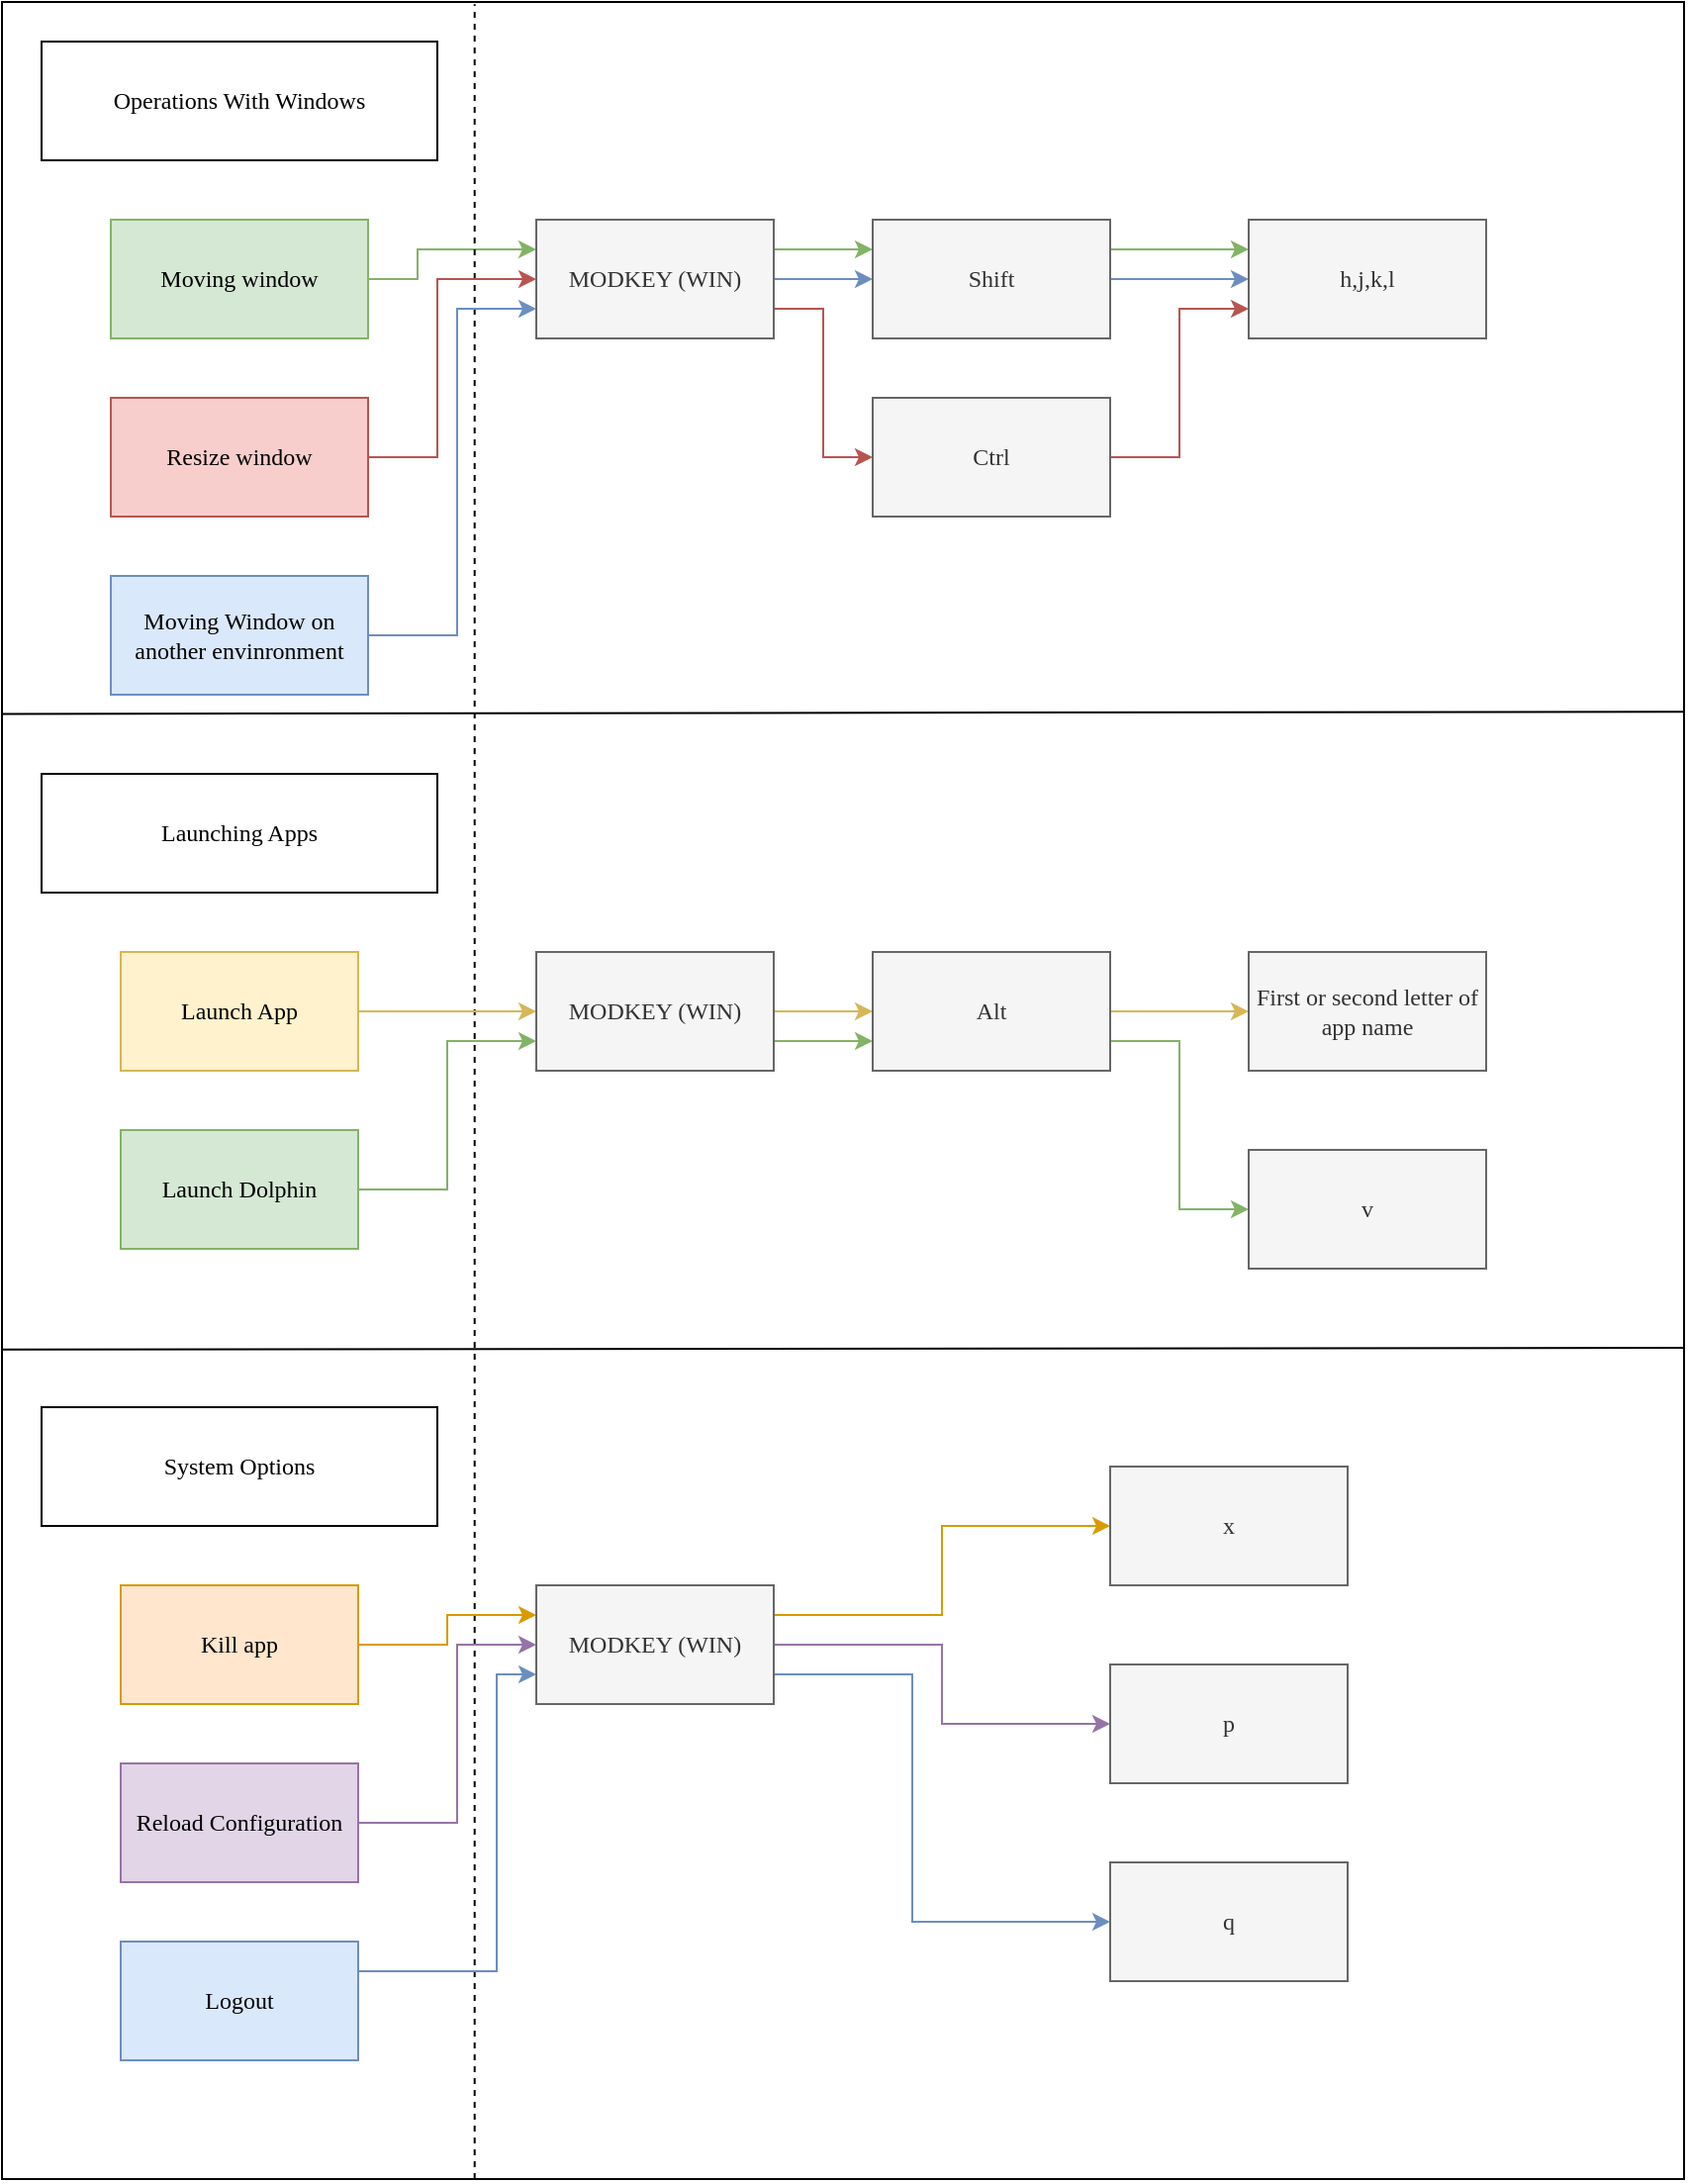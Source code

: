 <mxfile version="13.0.3" type="device"><diagram id="ygWRPfSl4UBPdQxkMT9w" name="Page-1"><mxGraphModel dx="1092" dy="880" grid="1" gridSize="10" guides="1" tooltips="1" connect="1" arrows="1" fold="1" page="1" pageScale="1" pageWidth="850" pageHeight="1100" math="0" shadow="0"><root><mxCell id="0"/><mxCell id="1" parent="0"/><mxCell id="_fjV7nr4yww7iJqiAjra-1" value="" style="rounded=0;whiteSpace=wrap;html=1;fillColor=none;" vertex="1" parent="1"><mxGeometry width="850" height="1100" as="geometry"/></mxCell><mxCell id="_fjV7nr4yww7iJqiAjra-2" value="Operations With Windows" style="rounded=0;whiteSpace=wrap;html=1;fontFamily=Lucida Console;" vertex="1" parent="1"><mxGeometry x="20" y="20" width="200" height="60" as="geometry"/></mxCell><mxCell id="_fjV7nr4yww7iJqiAjra-7" style="edgeStyle=orthogonalEdgeStyle;rounded=0;orthogonalLoop=1;jettySize=auto;html=1;exitX=1;exitY=0.5;exitDx=0;exitDy=0;fontFamily=Lucida Console;fillColor=#d5e8d4;strokeColor=#82b366;entryX=0;entryY=0.25;entryDx=0;entryDy=0;" edge="1" parent="1" source="_fjV7nr4yww7iJqiAjra-3" target="_fjV7nr4yww7iJqiAjra-5"><mxGeometry relative="1" as="geometry"><Array as="points"><mxPoint x="210" y="140"/><mxPoint x="210" y="125"/></Array></mxGeometry></mxCell><mxCell id="_fjV7nr4yww7iJqiAjra-3" value="Moving window" style="rounded=0;whiteSpace=wrap;html=1;fillColor=#d5e8d4;fontFamily=Lucida Console;strokeColor=#82b366;" vertex="1" parent="1"><mxGeometry x="55" y="110" width="130" height="60" as="geometry"/></mxCell><mxCell id="_fjV7nr4yww7iJqiAjra-4" value="" style="endArrow=none;dashed=1;html=1;fontFamily=Lucida Console;entryX=0.281;entryY=0.001;entryDx=0;entryDy=0;entryPerimeter=0;exitX=0.281;exitY=1;exitDx=0;exitDy=0;exitPerimeter=0;" edge="1" parent="1" source="_fjV7nr4yww7iJqiAjra-1" target="_fjV7nr4yww7iJqiAjra-1"><mxGeometry width="50" height="50" relative="1" as="geometry"><mxPoint x="400" y="440" as="sourcePoint"/><mxPoint x="450" y="390" as="targetPoint"/></mxGeometry></mxCell><mxCell id="_fjV7nr4yww7iJqiAjra-8" style="edgeStyle=orthogonalEdgeStyle;rounded=0;orthogonalLoop=1;jettySize=auto;html=1;exitX=1;exitY=0.25;exitDx=0;exitDy=0;fontFamily=Lucida Console;fillColor=#d5e8d4;strokeColor=#82b366;entryX=0;entryY=0.25;entryDx=0;entryDy=0;" edge="1" parent="1" source="_fjV7nr4yww7iJqiAjra-5" target="_fjV7nr4yww7iJqiAjra-6"><mxGeometry relative="1" as="geometry"/></mxCell><mxCell id="_fjV7nr4yww7iJqiAjra-15" style="edgeStyle=orthogonalEdgeStyle;rounded=0;orthogonalLoop=1;jettySize=auto;html=1;exitX=1;exitY=0.75;exitDx=0;exitDy=0;entryX=0;entryY=0.5;entryDx=0;entryDy=0;fontFamily=Lucida Console;fillColor=#f8cecc;strokeColor=#b85450;" edge="1" parent="1" source="_fjV7nr4yww7iJqiAjra-5" target="_fjV7nr4yww7iJqiAjra-13"><mxGeometry relative="1" as="geometry"/></mxCell><mxCell id="_fjV7nr4yww7iJqiAjra-20" style="edgeStyle=orthogonalEdgeStyle;rounded=0;orthogonalLoop=1;jettySize=auto;html=1;exitX=1;exitY=0.5;exitDx=0;exitDy=0;fontFamily=Lucida Console;fillColor=#dae8fc;strokeColor=#6c8ebf;" edge="1" parent="1" source="_fjV7nr4yww7iJqiAjra-5" target="_fjV7nr4yww7iJqiAjra-6"><mxGeometry relative="1" as="geometry"/></mxCell><mxCell id="_fjV7nr4yww7iJqiAjra-5" value="MODKEY (WIN)" style="rounded=0;whiteSpace=wrap;html=1;fillColor=#f5f5f5;fontFamily=Lucida Console;strokeColor=#666666;fontColor=#333333;" vertex="1" parent="1"><mxGeometry x="270" y="110" width="120" height="60" as="geometry"/></mxCell><mxCell id="_fjV7nr4yww7iJqiAjra-10" style="edgeStyle=orthogonalEdgeStyle;rounded=0;orthogonalLoop=1;jettySize=auto;html=1;exitX=1;exitY=0.25;exitDx=0;exitDy=0;fontFamily=Lucida Console;fillColor=#d5e8d4;strokeColor=#82b366;entryX=0;entryY=0.25;entryDx=0;entryDy=0;" edge="1" parent="1" source="_fjV7nr4yww7iJqiAjra-6" target="_fjV7nr4yww7iJqiAjra-9"><mxGeometry relative="1" as="geometry"/></mxCell><mxCell id="_fjV7nr4yww7iJqiAjra-21" style="edgeStyle=orthogonalEdgeStyle;rounded=0;orthogonalLoop=1;jettySize=auto;html=1;exitX=1;exitY=0.5;exitDx=0;exitDy=0;entryX=0;entryY=0.5;entryDx=0;entryDy=0;fontFamily=Lucida Console;fillColor=#dae8fc;strokeColor=#6c8ebf;" edge="1" parent="1" source="_fjV7nr4yww7iJqiAjra-6" target="_fjV7nr4yww7iJqiAjra-9"><mxGeometry relative="1" as="geometry"/></mxCell><mxCell id="_fjV7nr4yww7iJqiAjra-6" value="Shift" style="rounded=0;whiteSpace=wrap;html=1;fillColor=#f5f5f5;fontFamily=Lucida Console;strokeColor=#666666;fontColor=#333333;" vertex="1" parent="1"><mxGeometry x="440" y="110" width="120" height="60" as="geometry"/></mxCell><mxCell id="_fjV7nr4yww7iJqiAjra-9" value="h,j,k,l" style="rounded=0;whiteSpace=wrap;html=1;fillColor=#f5f5f5;fontFamily=Lucida Console;strokeColor=#666666;fontColor=#333333;" vertex="1" parent="1"><mxGeometry x="630" y="110" width="120" height="60" as="geometry"/></mxCell><mxCell id="_fjV7nr4yww7iJqiAjra-12" style="edgeStyle=orthogonalEdgeStyle;rounded=0;orthogonalLoop=1;jettySize=auto;html=1;exitX=1;exitY=0.5;exitDx=0;exitDy=0;entryX=0;entryY=0.5;entryDx=0;entryDy=0;fontFamily=Lucida Console;fillColor=#f8cecc;strokeColor=#b85450;" edge="1" parent="1" source="_fjV7nr4yww7iJqiAjra-11" target="_fjV7nr4yww7iJqiAjra-5"><mxGeometry relative="1" as="geometry"><Array as="points"><mxPoint x="220" y="230"/><mxPoint x="220" y="140"/></Array></mxGeometry></mxCell><mxCell id="_fjV7nr4yww7iJqiAjra-11" value="Resize window" style="rounded=0;whiteSpace=wrap;html=1;fillColor=#f8cecc;fontFamily=Lucida Console;strokeColor=#b85450;" vertex="1" parent="1"><mxGeometry x="55" y="200" width="130" height="60" as="geometry"/></mxCell><mxCell id="_fjV7nr4yww7iJqiAjra-16" style="edgeStyle=orthogonalEdgeStyle;rounded=0;orthogonalLoop=1;jettySize=auto;html=1;exitX=1;exitY=0.5;exitDx=0;exitDy=0;entryX=0;entryY=0.75;entryDx=0;entryDy=0;fontFamily=Lucida Console;fillColor=#f8cecc;strokeColor=#b85450;" edge="1" parent="1" source="_fjV7nr4yww7iJqiAjra-13" target="_fjV7nr4yww7iJqiAjra-9"><mxGeometry relative="1" as="geometry"/></mxCell><mxCell id="_fjV7nr4yww7iJqiAjra-13" value="Ctrl" style="rounded=0;whiteSpace=wrap;html=1;fillColor=#f5f5f5;fontFamily=Lucida Console;strokeColor=#666666;fontColor=#333333;" vertex="1" parent="1"><mxGeometry x="440" y="200" width="120" height="60" as="geometry"/></mxCell><mxCell id="_fjV7nr4yww7iJqiAjra-19" style="edgeStyle=orthogonalEdgeStyle;rounded=0;orthogonalLoop=1;jettySize=auto;html=1;exitX=1;exitY=0.5;exitDx=0;exitDy=0;entryX=0;entryY=0.75;entryDx=0;entryDy=0;fontFamily=Lucida Console;fillColor=#dae8fc;strokeColor=#6c8ebf;" edge="1" parent="1" source="_fjV7nr4yww7iJqiAjra-18" target="_fjV7nr4yww7iJqiAjra-5"><mxGeometry relative="1" as="geometry"><Array as="points"><mxPoint x="230" y="320"/><mxPoint x="230" y="155"/></Array></mxGeometry></mxCell><mxCell id="_fjV7nr4yww7iJqiAjra-18" value="Moving Window on another envinronment" style="rounded=0;whiteSpace=wrap;html=1;fillColor=#dae8fc;fontFamily=Lucida Console;strokeColor=#6c8ebf;" vertex="1" parent="1"><mxGeometry x="55" y="290" width="130" height="60" as="geometry"/></mxCell><mxCell id="_fjV7nr4yww7iJqiAjra-22" value="" style="endArrow=none;html=1;fontFamily=Lucida Console;exitX=0;exitY=0.327;exitDx=0;exitDy=0;exitPerimeter=0;entryX=1;entryY=0.326;entryDx=0;entryDy=0;entryPerimeter=0;" edge="1" parent="1" source="_fjV7nr4yww7iJqiAjra-1" target="_fjV7nr4yww7iJqiAjra-1"><mxGeometry width="50" height="50" relative="1" as="geometry"><mxPoint x="410" y="400" as="sourcePoint"/><mxPoint x="730" y="360" as="targetPoint"/></mxGeometry></mxCell><mxCell id="_fjV7nr4yww7iJqiAjra-24" value="Launching Apps" style="rounded=0;whiteSpace=wrap;html=1;fontFamily=Lucida Console;" vertex="1" parent="1"><mxGeometry x="20" y="390" width="200" height="60" as="geometry"/></mxCell><mxCell id="_fjV7nr4yww7iJqiAjra-30" style="edgeStyle=orthogonalEdgeStyle;rounded=0;orthogonalLoop=1;jettySize=auto;html=1;exitX=1;exitY=0.5;exitDx=0;exitDy=0;fontFamily=Lucida Console;fillColor=#fff2cc;strokeColor=#d6b656;" edge="1" parent="1" source="_fjV7nr4yww7iJqiAjra-25" target="_fjV7nr4yww7iJqiAjra-27"><mxGeometry relative="1" as="geometry"/></mxCell><mxCell id="_fjV7nr4yww7iJqiAjra-25" value="Launch App" style="rounded=0;whiteSpace=wrap;html=1;fillColor=#fff2cc;fontFamily=Lucida Console;strokeColor=#d6b656;" vertex="1" parent="1"><mxGeometry x="60" y="480" width="120" height="60" as="geometry"/></mxCell><mxCell id="_fjV7nr4yww7iJqiAjra-31" style="edgeStyle=orthogonalEdgeStyle;rounded=0;orthogonalLoop=1;jettySize=auto;html=1;exitX=1;exitY=0.5;exitDx=0;exitDy=0;fontFamily=Lucida Console;fillColor=#fff2cc;strokeColor=#d6b656;" edge="1" parent="1" source="_fjV7nr4yww7iJqiAjra-27" target="_fjV7nr4yww7iJqiAjra-29"><mxGeometry relative="1" as="geometry"/></mxCell><mxCell id="_fjV7nr4yww7iJqiAjra-37" style="edgeStyle=orthogonalEdgeStyle;rounded=0;orthogonalLoop=1;jettySize=auto;html=1;exitX=1;exitY=0.75;exitDx=0;exitDy=0;entryX=0;entryY=0.75;entryDx=0;entryDy=0;fontFamily=Lucida Console;fillColor=#d5e8d4;strokeColor=#82b366;" edge="1" parent="1" source="_fjV7nr4yww7iJqiAjra-27" target="_fjV7nr4yww7iJqiAjra-29"><mxGeometry relative="1" as="geometry"/></mxCell><mxCell id="_fjV7nr4yww7iJqiAjra-27" value="MODKEY (WIN)" style="rounded=0;whiteSpace=wrap;html=1;fillColor=#f5f5f5;fontFamily=Lucida Console;strokeColor=#666666;fontColor=#333333;" vertex="1" parent="1"><mxGeometry x="270" y="480" width="120" height="60" as="geometry"/></mxCell><mxCell id="_fjV7nr4yww7iJqiAjra-33" style="edgeStyle=orthogonalEdgeStyle;rounded=0;orthogonalLoop=1;jettySize=auto;html=1;exitX=1;exitY=0.5;exitDx=0;exitDy=0;fontFamily=Lucida Console;fillColor=#fff2cc;strokeColor=#d6b656;" edge="1" parent="1" source="_fjV7nr4yww7iJqiAjra-29" target="_fjV7nr4yww7iJqiAjra-32"><mxGeometry relative="1" as="geometry"/></mxCell><mxCell id="_fjV7nr4yww7iJqiAjra-38" style="edgeStyle=orthogonalEdgeStyle;rounded=0;orthogonalLoop=1;jettySize=auto;html=1;exitX=1;exitY=0.75;exitDx=0;exitDy=0;entryX=0;entryY=0.5;entryDx=0;entryDy=0;fontFamily=Lucida Console;fillColor=#d5e8d4;strokeColor=#82b366;" edge="1" parent="1" source="_fjV7nr4yww7iJqiAjra-29" target="_fjV7nr4yww7iJqiAjra-35"><mxGeometry relative="1" as="geometry"/></mxCell><mxCell id="_fjV7nr4yww7iJqiAjra-29" value="Alt" style="rounded=0;whiteSpace=wrap;html=1;fillColor=#f5f5f5;fontFamily=Lucida Console;strokeColor=#666666;fontColor=#333333;" vertex="1" parent="1"><mxGeometry x="440" y="480" width="120" height="60" as="geometry"/></mxCell><mxCell id="_fjV7nr4yww7iJqiAjra-32" value="First or second letter of app name" style="rounded=0;whiteSpace=wrap;html=1;fillColor=#f5f5f5;fontFamily=Lucida Console;strokeColor=#666666;fontColor=#333333;" vertex="1" parent="1"><mxGeometry x="630" y="480" width="120" height="60" as="geometry"/></mxCell><mxCell id="_fjV7nr4yww7iJqiAjra-36" style="edgeStyle=orthogonalEdgeStyle;rounded=0;orthogonalLoop=1;jettySize=auto;html=1;exitX=1;exitY=0.5;exitDx=0;exitDy=0;entryX=0;entryY=0.75;entryDx=0;entryDy=0;fontFamily=Lucida Console;fillColor=#d5e8d4;strokeColor=#82b366;" edge="1" parent="1" source="_fjV7nr4yww7iJqiAjra-34" target="_fjV7nr4yww7iJqiAjra-27"><mxGeometry relative="1" as="geometry"/></mxCell><mxCell id="_fjV7nr4yww7iJqiAjra-34" value="Launch Dolphin" style="rounded=0;whiteSpace=wrap;html=1;fillColor=#d5e8d4;fontFamily=Lucida Console;strokeColor=#82b366;" vertex="1" parent="1"><mxGeometry x="60" y="570" width="120" height="60" as="geometry"/></mxCell><mxCell id="_fjV7nr4yww7iJqiAjra-35" value="v" style="rounded=0;whiteSpace=wrap;html=1;fillColor=#f5f5f5;fontFamily=Lucida Console;strokeColor=#666666;fontColor=#333333;" vertex="1" parent="1"><mxGeometry x="630" y="580" width="120" height="60" as="geometry"/></mxCell><mxCell id="_fjV7nr4yww7iJqiAjra-39" value="" style="endArrow=none;html=1;fontFamily=Lucida Console;exitX=0;exitY=0.619;exitDx=0;exitDy=0;exitPerimeter=0;entryX=1;entryY=0.326;entryDx=0;entryDy=0;entryPerimeter=0;" edge="1" parent="1" source="_fjV7nr4yww7iJqiAjra-1"><mxGeometry width="50" height="50" relative="1" as="geometry"><mxPoint y="681.1" as="sourcePoint"/><mxPoint x="850" y="680.0" as="targetPoint"/></mxGeometry></mxCell><mxCell id="_fjV7nr4yww7iJqiAjra-40" value="System Options" style="rounded=0;whiteSpace=wrap;html=1;fontFamily=Lucida Console;" vertex="1" parent="1"><mxGeometry x="20" y="710" width="200" height="60" as="geometry"/></mxCell><mxCell id="_fjV7nr4yww7iJqiAjra-44" style="edgeStyle=orthogonalEdgeStyle;rounded=0;orthogonalLoop=1;jettySize=auto;html=1;exitX=1;exitY=0.5;exitDx=0;exitDy=0;fontFamily=Lucida Console;fillColor=#ffe6cc;strokeColor=#d79b00;entryX=0;entryY=0.25;entryDx=0;entryDy=0;" edge="1" parent="1" source="_fjV7nr4yww7iJqiAjra-41" target="_fjV7nr4yww7iJqiAjra-42"><mxGeometry relative="1" as="geometry"/></mxCell><mxCell id="_fjV7nr4yww7iJqiAjra-41" value="Kill app" style="rounded=0;whiteSpace=wrap;html=1;fillColor=#ffe6cc;fontFamily=Lucida Console;strokeColor=#d79b00;" vertex="1" parent="1"><mxGeometry x="60" y="800" width="120" height="60" as="geometry"/></mxCell><mxCell id="_fjV7nr4yww7iJqiAjra-45" style="edgeStyle=orthogonalEdgeStyle;rounded=0;orthogonalLoop=1;jettySize=auto;html=1;exitX=1;exitY=0.25;exitDx=0;exitDy=0;entryX=0;entryY=0.5;entryDx=0;entryDy=0;fontFamily=Lucida Console;fillColor=#ffe6cc;strokeColor=#d79b00;" edge="1" parent="1" source="_fjV7nr4yww7iJqiAjra-42" target="_fjV7nr4yww7iJqiAjra-43"><mxGeometry relative="1" as="geometry"/></mxCell><mxCell id="_fjV7nr4yww7iJqiAjra-49" style="edgeStyle=orthogonalEdgeStyle;rounded=0;orthogonalLoop=1;jettySize=auto;html=1;exitX=1;exitY=0.5;exitDx=0;exitDy=0;fontFamily=Lucida Console;fillColor=#e1d5e7;strokeColor=#9673a6;" edge="1" parent="1" source="_fjV7nr4yww7iJqiAjra-42" target="_fjV7nr4yww7iJqiAjra-48"><mxGeometry relative="1" as="geometry"/></mxCell><mxCell id="_fjV7nr4yww7iJqiAjra-53" style="edgeStyle=orthogonalEdgeStyle;rounded=0;orthogonalLoop=1;jettySize=auto;html=1;exitX=1;exitY=0.75;exitDx=0;exitDy=0;entryX=0;entryY=0.5;entryDx=0;entryDy=0;fontFamily=Lucida Console;fillColor=#dae8fc;strokeColor=#6c8ebf;" edge="1" parent="1" source="_fjV7nr4yww7iJqiAjra-42" target="_fjV7nr4yww7iJqiAjra-52"><mxGeometry relative="1" as="geometry"><Array as="points"><mxPoint x="460" y="845"/><mxPoint x="460" y="970"/></Array></mxGeometry></mxCell><mxCell id="_fjV7nr4yww7iJqiAjra-42" value="MODKEY (WIN)" style="rounded=0;whiteSpace=wrap;html=1;fillColor=#f5f5f5;fontFamily=Lucida Console;strokeColor=#666666;fontColor=#333333;" vertex="1" parent="1"><mxGeometry x="270" y="800" width="120" height="60" as="geometry"/></mxCell><mxCell id="_fjV7nr4yww7iJqiAjra-43" value="x" style="rounded=0;whiteSpace=wrap;html=1;fillColor=#f5f5f5;fontFamily=Lucida Console;strokeColor=#666666;fontColor=#333333;" vertex="1" parent="1"><mxGeometry x="560" y="740" width="120" height="60" as="geometry"/></mxCell><mxCell id="_fjV7nr4yww7iJqiAjra-47" style="edgeStyle=orthogonalEdgeStyle;rounded=0;orthogonalLoop=1;jettySize=auto;html=1;exitX=1;exitY=0.5;exitDx=0;exitDy=0;entryX=0;entryY=0.5;entryDx=0;entryDy=0;fontFamily=Lucida Console;fillColor=#e1d5e7;strokeColor=#9673a6;" edge="1" parent="1" source="_fjV7nr4yww7iJqiAjra-46" target="_fjV7nr4yww7iJqiAjra-42"><mxGeometry relative="1" as="geometry"><Array as="points"><mxPoint x="230" y="920"/><mxPoint x="230" y="830"/></Array></mxGeometry></mxCell><mxCell id="_fjV7nr4yww7iJqiAjra-46" value="Reload Configuration" style="rounded=0;whiteSpace=wrap;html=1;fillColor=#e1d5e7;fontFamily=Lucida Console;strokeColor=#9673a6;" vertex="1" parent="1"><mxGeometry x="60" y="890" width="120" height="60" as="geometry"/></mxCell><mxCell id="_fjV7nr4yww7iJqiAjra-48" value="p" style="rounded=0;whiteSpace=wrap;html=1;fillColor=#f5f5f5;fontFamily=Lucida Console;strokeColor=#666666;fontColor=#333333;" vertex="1" parent="1"><mxGeometry x="560" y="840" width="120" height="60" as="geometry"/></mxCell><mxCell id="_fjV7nr4yww7iJqiAjra-51" style="edgeStyle=orthogonalEdgeStyle;rounded=0;orthogonalLoop=1;jettySize=auto;html=1;exitX=1;exitY=0.25;exitDx=0;exitDy=0;entryX=0;entryY=0.75;entryDx=0;entryDy=0;fontFamily=Lucida Console;fillColor=#dae8fc;strokeColor=#6c8ebf;" edge="1" parent="1" source="_fjV7nr4yww7iJqiAjra-50" target="_fjV7nr4yww7iJqiAjra-42"><mxGeometry relative="1" as="geometry"><Array as="points"><mxPoint x="250" y="995"/><mxPoint x="250" y="845"/></Array></mxGeometry></mxCell><mxCell id="_fjV7nr4yww7iJqiAjra-50" value="Logout" style="rounded=0;whiteSpace=wrap;html=1;fillColor=#dae8fc;fontFamily=Lucida Console;strokeColor=#6c8ebf;" vertex="1" parent="1"><mxGeometry x="60" y="980" width="120" height="60" as="geometry"/></mxCell><mxCell id="_fjV7nr4yww7iJqiAjra-52" value="q" style="rounded=0;whiteSpace=wrap;html=1;fillColor=#f5f5f5;fontFamily=Lucida Console;strokeColor=#666666;fontColor=#333333;" vertex="1" parent="1"><mxGeometry x="560" y="940" width="120" height="60" as="geometry"/></mxCell></root></mxGraphModel></diagram></mxfile>